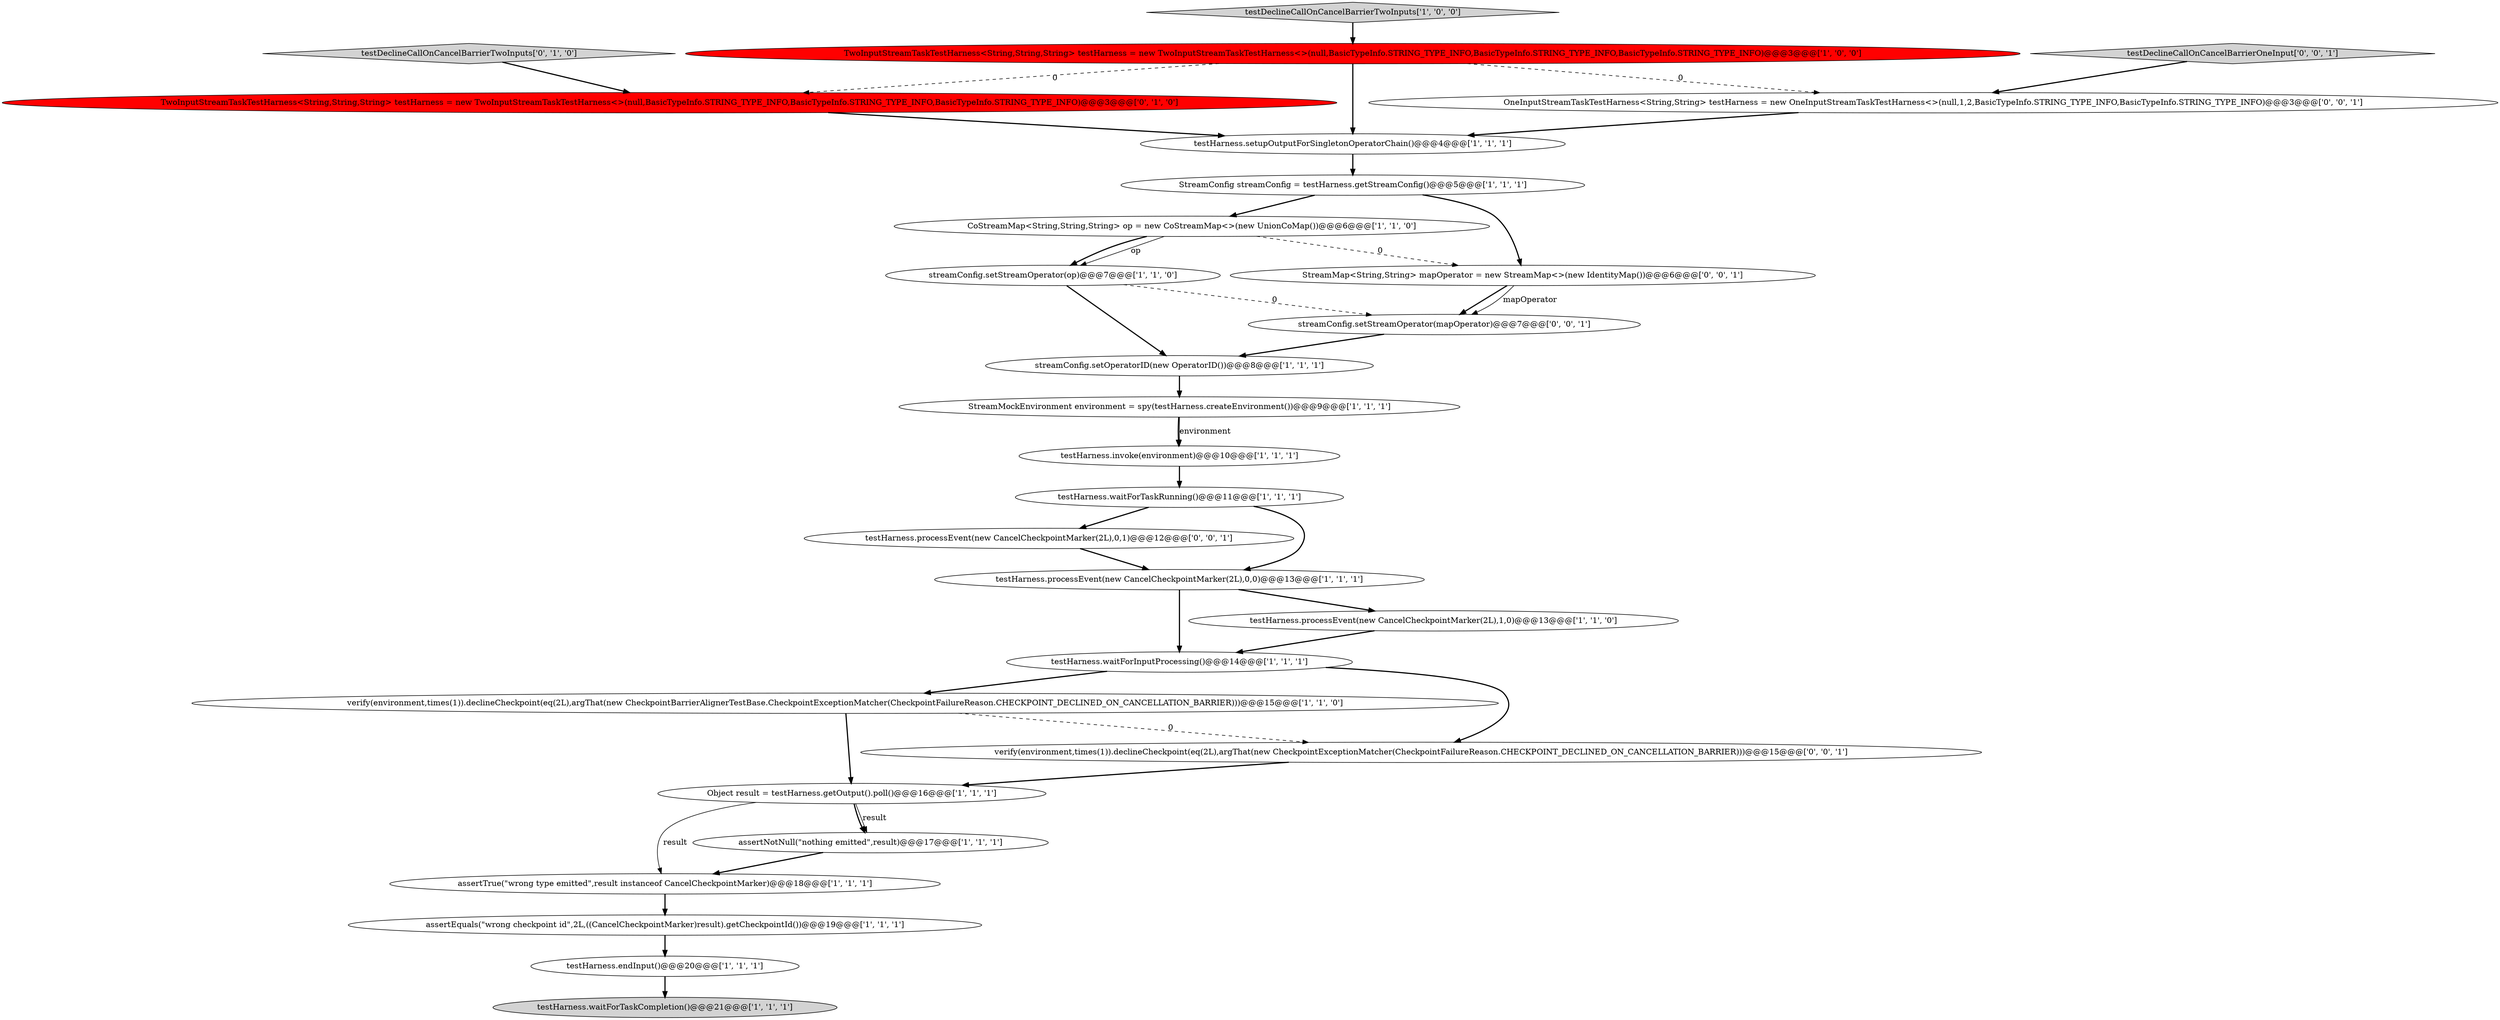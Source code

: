digraph {
27 [style = filled, label = "OneInputStreamTaskTestHarness<String,String> testHarness = new OneInputStreamTaskTestHarness<>(null,1,2,BasicTypeInfo.STRING_TYPE_INFO,BasicTypeInfo.STRING_TYPE_INFO)@@@3@@@['0', '0', '1']", fillcolor = white, shape = ellipse image = "AAA0AAABBB3BBB"];
14 [style = filled, label = "assertTrue(\"wrong type emitted\",result instanceof CancelCheckpointMarker)@@@18@@@['1', '1', '1']", fillcolor = white, shape = ellipse image = "AAA0AAABBB1BBB"];
5 [style = filled, label = "CoStreamMap<String,String,String> op = new CoStreamMap<>(new UnionCoMap())@@@6@@@['1', '1', '0']", fillcolor = white, shape = ellipse image = "AAA0AAABBB1BBB"];
7 [style = filled, label = "testHarness.waitForInputProcessing()@@@14@@@['1', '1', '1']", fillcolor = white, shape = ellipse image = "AAA0AAABBB1BBB"];
13 [style = filled, label = "streamConfig.setStreamOperator(op)@@@7@@@['1', '1', '0']", fillcolor = white, shape = ellipse image = "AAA0AAABBB1BBB"];
2 [style = filled, label = "assertEquals(\"wrong checkpoint id\",2L,((CancelCheckpointMarker)result).getCheckpointId())@@@19@@@['1', '1', '1']", fillcolor = white, shape = ellipse image = "AAA0AAABBB1BBB"];
11 [style = filled, label = "verify(environment,times(1)).declineCheckpoint(eq(2L),argThat(new CheckpointBarrierAlignerTestBase.CheckpointExceptionMatcher(CheckpointFailureReason.CHECKPOINT_DECLINED_ON_CANCELLATION_BARRIER)))@@@15@@@['1', '1', '0']", fillcolor = white, shape = ellipse image = "AAA0AAABBB1BBB"];
12 [style = filled, label = "TwoInputStreamTaskTestHarness<String,String,String> testHarness = new TwoInputStreamTaskTestHarness<>(null,BasicTypeInfo.STRING_TYPE_INFO,BasicTypeInfo.STRING_TYPE_INFO,BasicTypeInfo.STRING_TYPE_INFO)@@@3@@@['1', '0', '0']", fillcolor = red, shape = ellipse image = "AAA1AAABBB1BBB"];
26 [style = filled, label = "testHarness.processEvent(new CancelCheckpointMarker(2L),0,1)@@@12@@@['0', '0', '1']", fillcolor = white, shape = ellipse image = "AAA0AAABBB3BBB"];
18 [style = filled, label = "StreamConfig streamConfig = testHarness.getStreamConfig()@@@5@@@['1', '1', '1']", fillcolor = white, shape = ellipse image = "AAA0AAABBB1BBB"];
22 [style = filled, label = "verify(environment,times(1)).declineCheckpoint(eq(2L),argThat(new CheckpointExceptionMatcher(CheckpointFailureReason.CHECKPOINT_DECLINED_ON_CANCELLATION_BARRIER)))@@@15@@@['0', '0', '1']", fillcolor = white, shape = ellipse image = "AAA0AAABBB3BBB"];
1 [style = filled, label = "testHarness.waitForTaskRunning()@@@11@@@['1', '1', '1']", fillcolor = white, shape = ellipse image = "AAA0AAABBB1BBB"];
25 [style = filled, label = "streamConfig.setStreamOperator(mapOperator)@@@7@@@['0', '0', '1']", fillcolor = white, shape = ellipse image = "AAA0AAABBB3BBB"];
3 [style = filled, label = "testHarness.endInput()@@@20@@@['1', '1', '1']", fillcolor = white, shape = ellipse image = "AAA0AAABBB1BBB"];
21 [style = filled, label = "testDeclineCallOnCancelBarrierTwoInputs['0', '1', '0']", fillcolor = lightgray, shape = diamond image = "AAA0AAABBB2BBB"];
9 [style = filled, label = "testDeclineCallOnCancelBarrierTwoInputs['1', '0', '0']", fillcolor = lightgray, shape = diamond image = "AAA0AAABBB1BBB"];
16 [style = filled, label = "Object result = testHarness.getOutput().poll()@@@16@@@['1', '1', '1']", fillcolor = white, shape = ellipse image = "AAA0AAABBB1BBB"];
10 [style = filled, label = "StreamMockEnvironment environment = spy(testHarness.createEnvironment())@@@9@@@['1', '1', '1']", fillcolor = white, shape = ellipse image = "AAA0AAABBB1BBB"];
24 [style = filled, label = "testDeclineCallOnCancelBarrierOneInput['0', '0', '1']", fillcolor = lightgray, shape = diamond image = "AAA0AAABBB3BBB"];
0 [style = filled, label = "streamConfig.setOperatorID(new OperatorID())@@@8@@@['1', '1', '1']", fillcolor = white, shape = ellipse image = "AAA0AAABBB1BBB"];
17 [style = filled, label = "testHarness.setupOutputForSingletonOperatorChain()@@@4@@@['1', '1', '1']", fillcolor = white, shape = ellipse image = "AAA0AAABBB1BBB"];
6 [style = filled, label = "testHarness.processEvent(new CancelCheckpointMarker(2L),1,0)@@@13@@@['1', '1', '0']", fillcolor = white, shape = ellipse image = "AAA0AAABBB1BBB"];
23 [style = filled, label = "StreamMap<String,String> mapOperator = new StreamMap<>(new IdentityMap())@@@6@@@['0', '0', '1']", fillcolor = white, shape = ellipse image = "AAA0AAABBB3BBB"];
4 [style = filled, label = "testHarness.processEvent(new CancelCheckpointMarker(2L),0,0)@@@13@@@['1', '1', '1']", fillcolor = white, shape = ellipse image = "AAA0AAABBB1BBB"];
20 [style = filled, label = "TwoInputStreamTaskTestHarness<String,String,String> testHarness = new TwoInputStreamTaskTestHarness<>(null,BasicTypeInfo.STRING_TYPE_INFO,BasicTypeInfo.STRING_TYPE_INFO,BasicTypeInfo.STRING_TYPE_INFO)@@@3@@@['0', '1', '0']", fillcolor = red, shape = ellipse image = "AAA1AAABBB2BBB"];
15 [style = filled, label = "testHarness.invoke(environment)@@@10@@@['1', '1', '1']", fillcolor = white, shape = ellipse image = "AAA0AAABBB1BBB"];
8 [style = filled, label = "testHarness.waitForTaskCompletion()@@@21@@@['1', '1', '1']", fillcolor = lightgray, shape = ellipse image = "AAA0AAABBB1BBB"];
19 [style = filled, label = "assertNotNull(\"nothing emitted\",result)@@@17@@@['1', '1', '1']", fillcolor = white, shape = ellipse image = "AAA0AAABBB1BBB"];
25->0 [style = bold, label=""];
16->14 [style = solid, label="result"];
11->16 [style = bold, label=""];
23->25 [style = bold, label=""];
1->4 [style = bold, label=""];
7->11 [style = bold, label=""];
20->17 [style = bold, label=""];
10->15 [style = bold, label=""];
12->20 [style = dashed, label="0"];
18->23 [style = bold, label=""];
4->6 [style = bold, label=""];
22->16 [style = bold, label=""];
5->23 [style = dashed, label="0"];
2->3 [style = bold, label=""];
12->17 [style = bold, label=""];
11->22 [style = dashed, label="0"];
13->25 [style = dashed, label="0"];
16->19 [style = bold, label=""];
1->26 [style = bold, label=""];
26->4 [style = bold, label=""];
16->19 [style = solid, label="result"];
4->7 [style = bold, label=""];
5->13 [style = solid, label="op"];
7->22 [style = bold, label=""];
0->10 [style = bold, label=""];
23->25 [style = solid, label="mapOperator"];
21->20 [style = bold, label=""];
19->14 [style = bold, label=""];
18->5 [style = bold, label=""];
5->13 [style = bold, label=""];
3->8 [style = bold, label=""];
12->27 [style = dashed, label="0"];
27->17 [style = bold, label=""];
10->15 [style = solid, label="environment"];
14->2 [style = bold, label=""];
9->12 [style = bold, label=""];
6->7 [style = bold, label=""];
24->27 [style = bold, label=""];
17->18 [style = bold, label=""];
13->0 [style = bold, label=""];
15->1 [style = bold, label=""];
}
